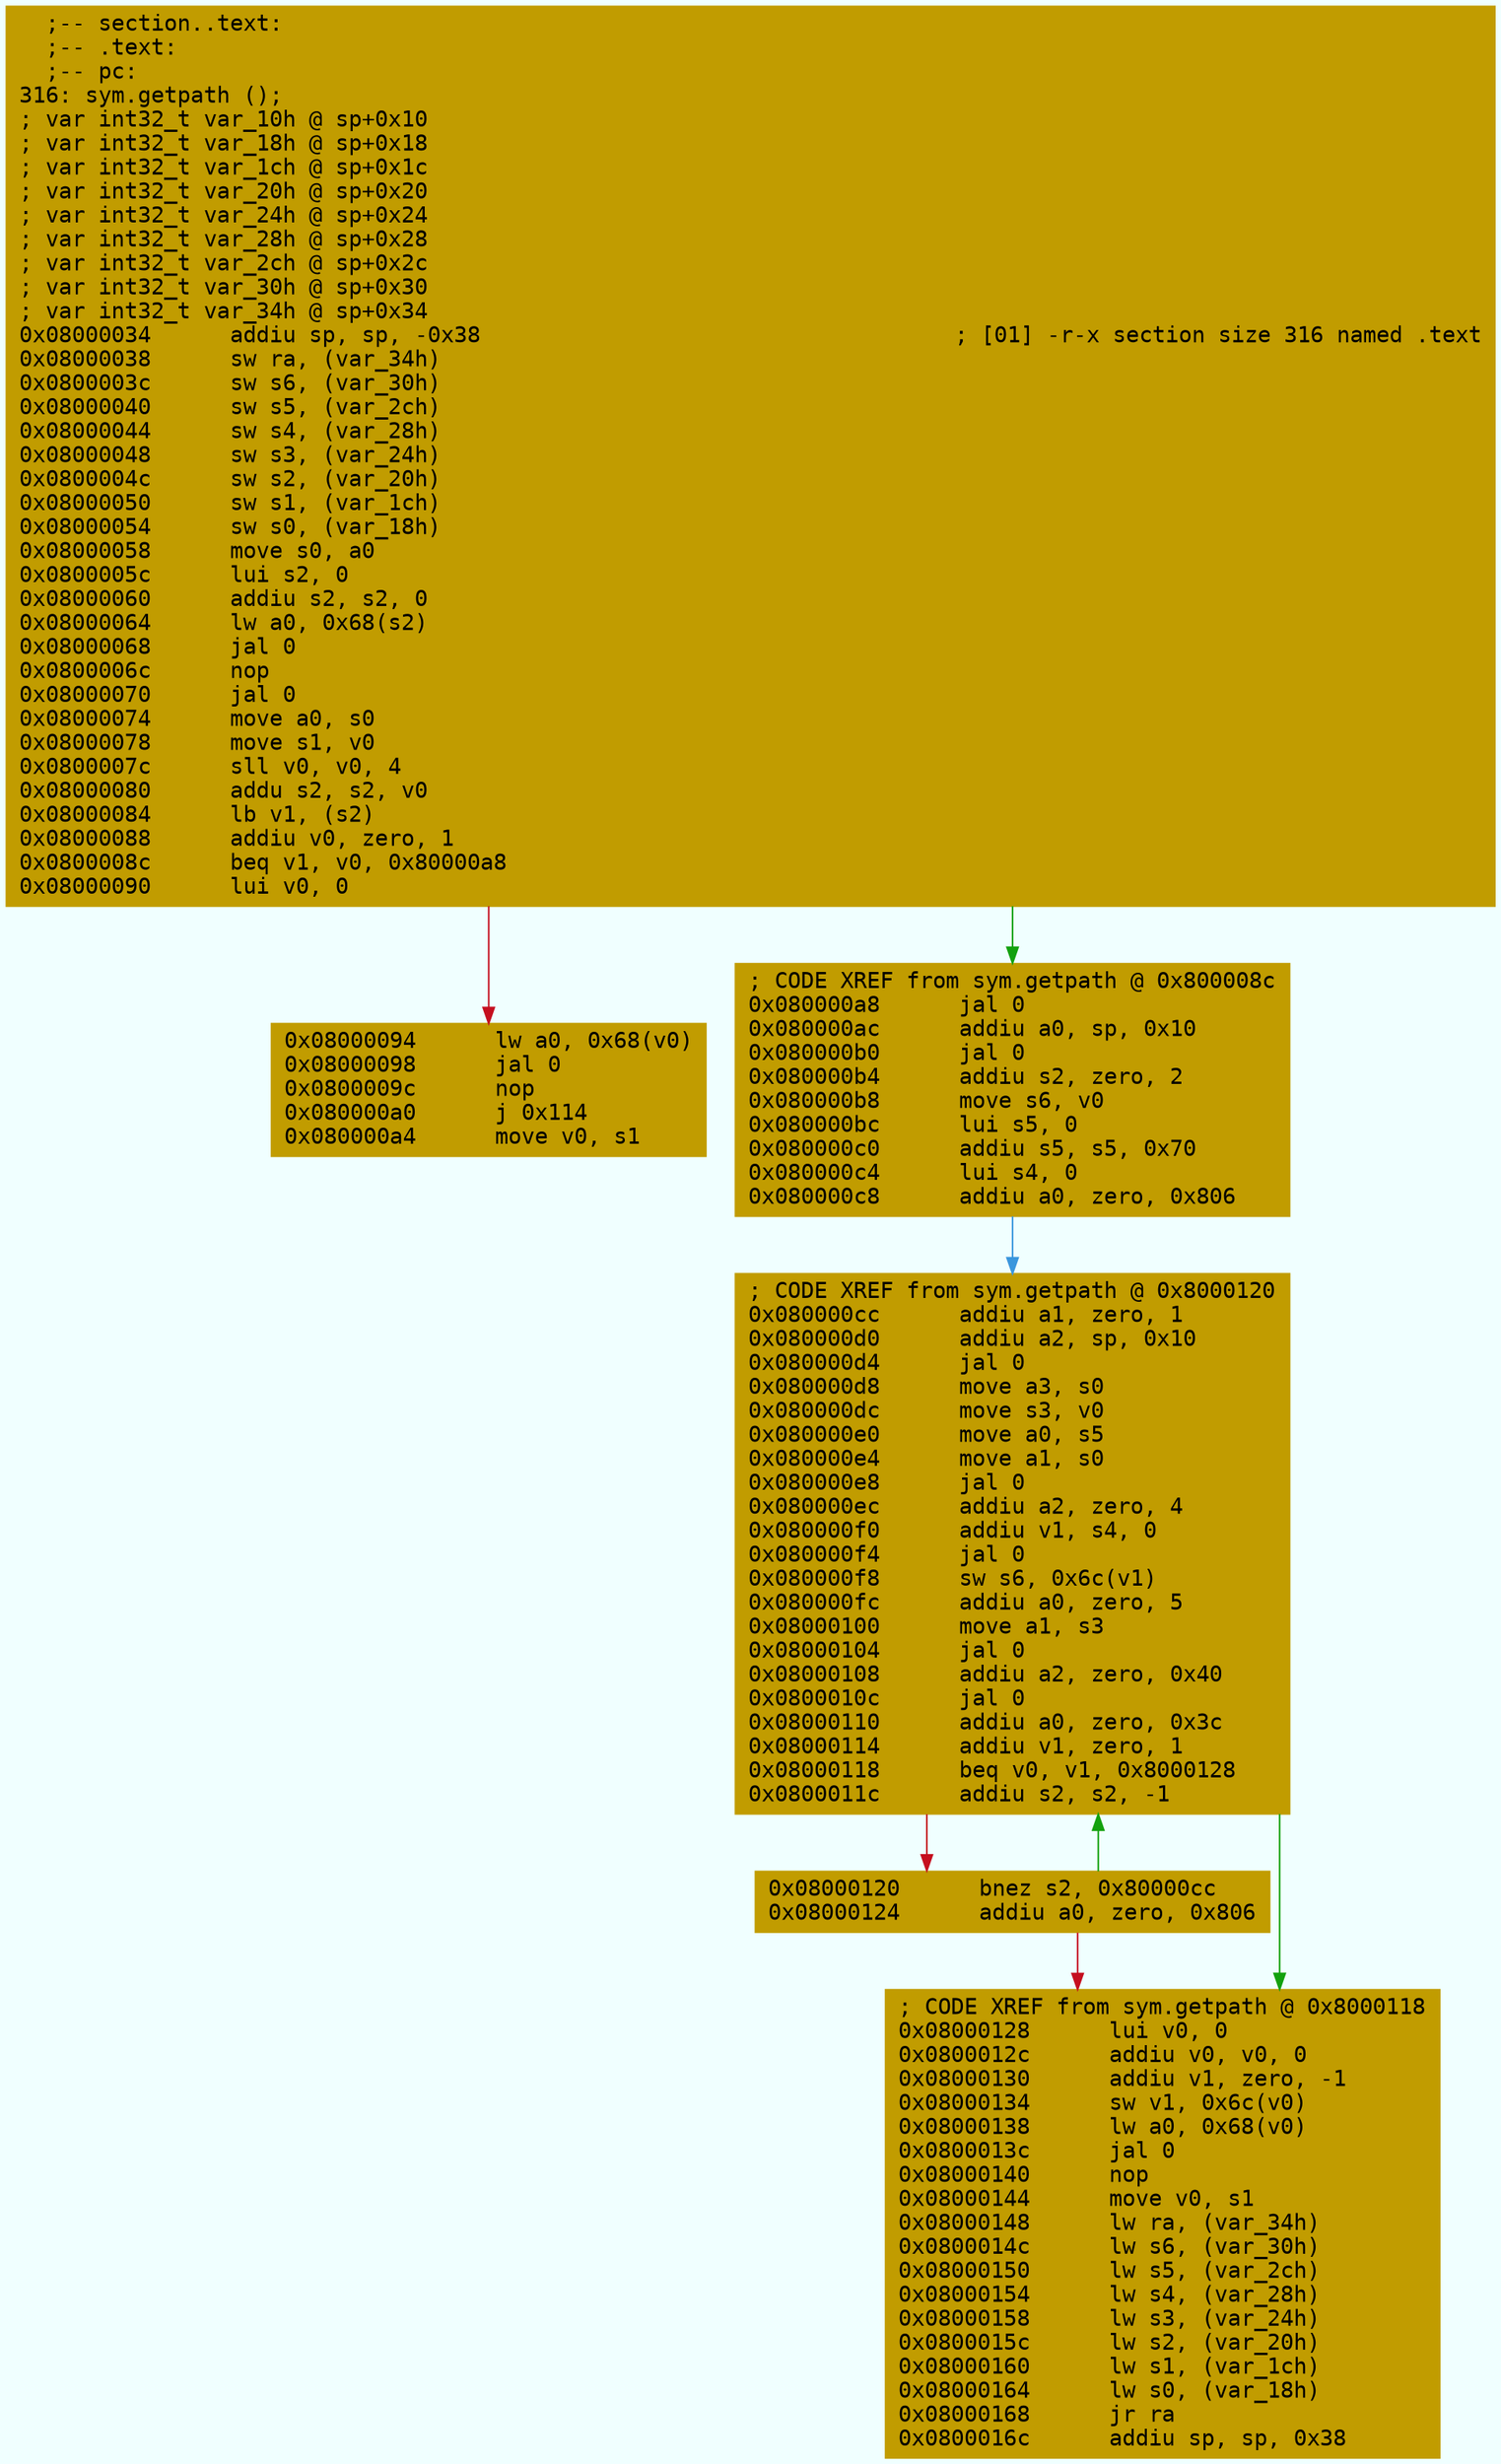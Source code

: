 digraph code {
	graph [bgcolor=azure fontsize=8 fontname="Courier" splines="ortho"];
	node [fillcolor=gray style=filled shape=box];
	edge [arrowhead="normal"];
	"0x08000034" [URL="sym.getpath/0x08000034", fillcolor="#c19c00",color="#c19c00", fontname="Courier",label="  ;-- section..text:\l  ;-- .text:\l  ;-- pc:\l316: sym.getpath ();\l; var int32_t var_10h @ sp+0x10\l; var int32_t var_18h @ sp+0x18\l; var int32_t var_1ch @ sp+0x1c\l; var int32_t var_20h @ sp+0x20\l; var int32_t var_24h @ sp+0x24\l; var int32_t var_28h @ sp+0x28\l; var int32_t var_2ch @ sp+0x2c\l; var int32_t var_30h @ sp+0x30\l; var int32_t var_34h @ sp+0x34\l0x08000034      addiu sp, sp, -0x38                                    ; [01] -r-x section size 316 named .text\l0x08000038      sw ra, (var_34h)\l0x0800003c      sw s6, (var_30h)\l0x08000040      sw s5, (var_2ch)\l0x08000044      sw s4, (var_28h)\l0x08000048      sw s3, (var_24h)\l0x0800004c      sw s2, (var_20h)\l0x08000050      sw s1, (var_1ch)\l0x08000054      sw s0, (var_18h)\l0x08000058      move s0, a0\l0x0800005c      lui s2, 0\l0x08000060      addiu s2, s2, 0\l0x08000064      lw a0, 0x68(s2)\l0x08000068      jal 0\l0x0800006c      nop\l0x08000070      jal 0\l0x08000074      move a0, s0\l0x08000078      move s1, v0\l0x0800007c      sll v0, v0, 4\l0x08000080      addu s2, s2, v0\l0x08000084      lb v1, (s2)\l0x08000088      addiu v0, zero, 1\l0x0800008c      beq v1, v0, 0x80000a8\l0x08000090      lui v0, 0\l"]
	"0x08000094" [URL="sym.getpath/0x08000094", fillcolor="#c19c00",color="#c19c00", fontname="Courier",label="0x08000094      lw a0, 0x68(v0)\l0x08000098      jal 0\l0x0800009c      nop\l0x080000a0      j 0x114\l0x080000a4      move v0, s1\l"]
	"0x080000a8" [URL="sym.getpath/0x080000a8", fillcolor="#c19c00",color="#c19c00", fontname="Courier",label="; CODE XREF from sym.getpath @ 0x800008c\l0x080000a8      jal 0\l0x080000ac      addiu a0, sp, 0x10\l0x080000b0      jal 0\l0x080000b4      addiu s2, zero, 2\l0x080000b8      move s6, v0\l0x080000bc      lui s5, 0\l0x080000c0      addiu s5, s5, 0x70\l0x080000c4      lui s4, 0\l0x080000c8      addiu a0, zero, 0x806\l"]
	"0x080000cc" [URL="sym.getpath/0x080000cc", fillcolor="#c19c00",color="#c19c00", fontname="Courier",label="; CODE XREF from sym.getpath @ 0x8000120\l0x080000cc      addiu a1, zero, 1\l0x080000d0      addiu a2, sp, 0x10\l0x080000d4      jal 0\l0x080000d8      move a3, s0\l0x080000dc      move s3, v0\l0x080000e0      move a0, s5\l0x080000e4      move a1, s0\l0x080000e8      jal 0\l0x080000ec      addiu a2, zero, 4\l0x080000f0      addiu v1, s4, 0\l0x080000f4      jal 0\l0x080000f8      sw s6, 0x6c(v1)\l0x080000fc      addiu a0, zero, 5\l0x08000100      move a1, s3\l0x08000104      jal 0\l0x08000108      addiu a2, zero, 0x40\l0x0800010c      jal 0\l0x08000110      addiu a0, zero, 0x3c\l0x08000114      addiu v1, zero, 1\l0x08000118      beq v0, v1, 0x8000128\l0x0800011c      addiu s2, s2, -1\l"]
	"0x08000120" [URL="sym.getpath/0x08000120", fillcolor="#c19c00",color="#c19c00", fontname="Courier",label="0x08000120      bnez s2, 0x80000cc\l0x08000124      addiu a0, zero, 0x806\l"]
	"0x08000128" [URL="sym.getpath/0x08000128", fillcolor="#c19c00",color="#c19c00", fontname="Courier",label="; CODE XREF from sym.getpath @ 0x8000118\l0x08000128      lui v0, 0\l0x0800012c      addiu v0, v0, 0\l0x08000130      addiu v1, zero, -1\l0x08000134      sw v1, 0x6c(v0)\l0x08000138      lw a0, 0x68(v0)\l0x0800013c      jal 0\l0x08000140      nop\l0x08000144      move v0, s1\l0x08000148      lw ra, (var_34h)\l0x0800014c      lw s6, (var_30h)\l0x08000150      lw s5, (var_2ch)\l0x08000154      lw s4, (var_28h)\l0x08000158      lw s3, (var_24h)\l0x0800015c      lw s2, (var_20h)\l0x08000160      lw s1, (var_1ch)\l0x08000164      lw s0, (var_18h)\l0x08000168      jr ra\l0x0800016c      addiu sp, sp, 0x38\l"]
        "0x08000034" -> "0x080000a8" [color="#13a10e"];
        "0x08000034" -> "0x08000094" [color="#c50f1f"];
        "0x080000a8" -> "0x080000cc" [color="#3a96dd"];
        "0x080000cc" -> "0x08000128" [color="#13a10e"];
        "0x080000cc" -> "0x08000120" [color="#c50f1f"];
        "0x08000120" -> "0x080000cc" [color="#13a10e"];
        "0x08000120" -> "0x08000128" [color="#c50f1f"];
}
